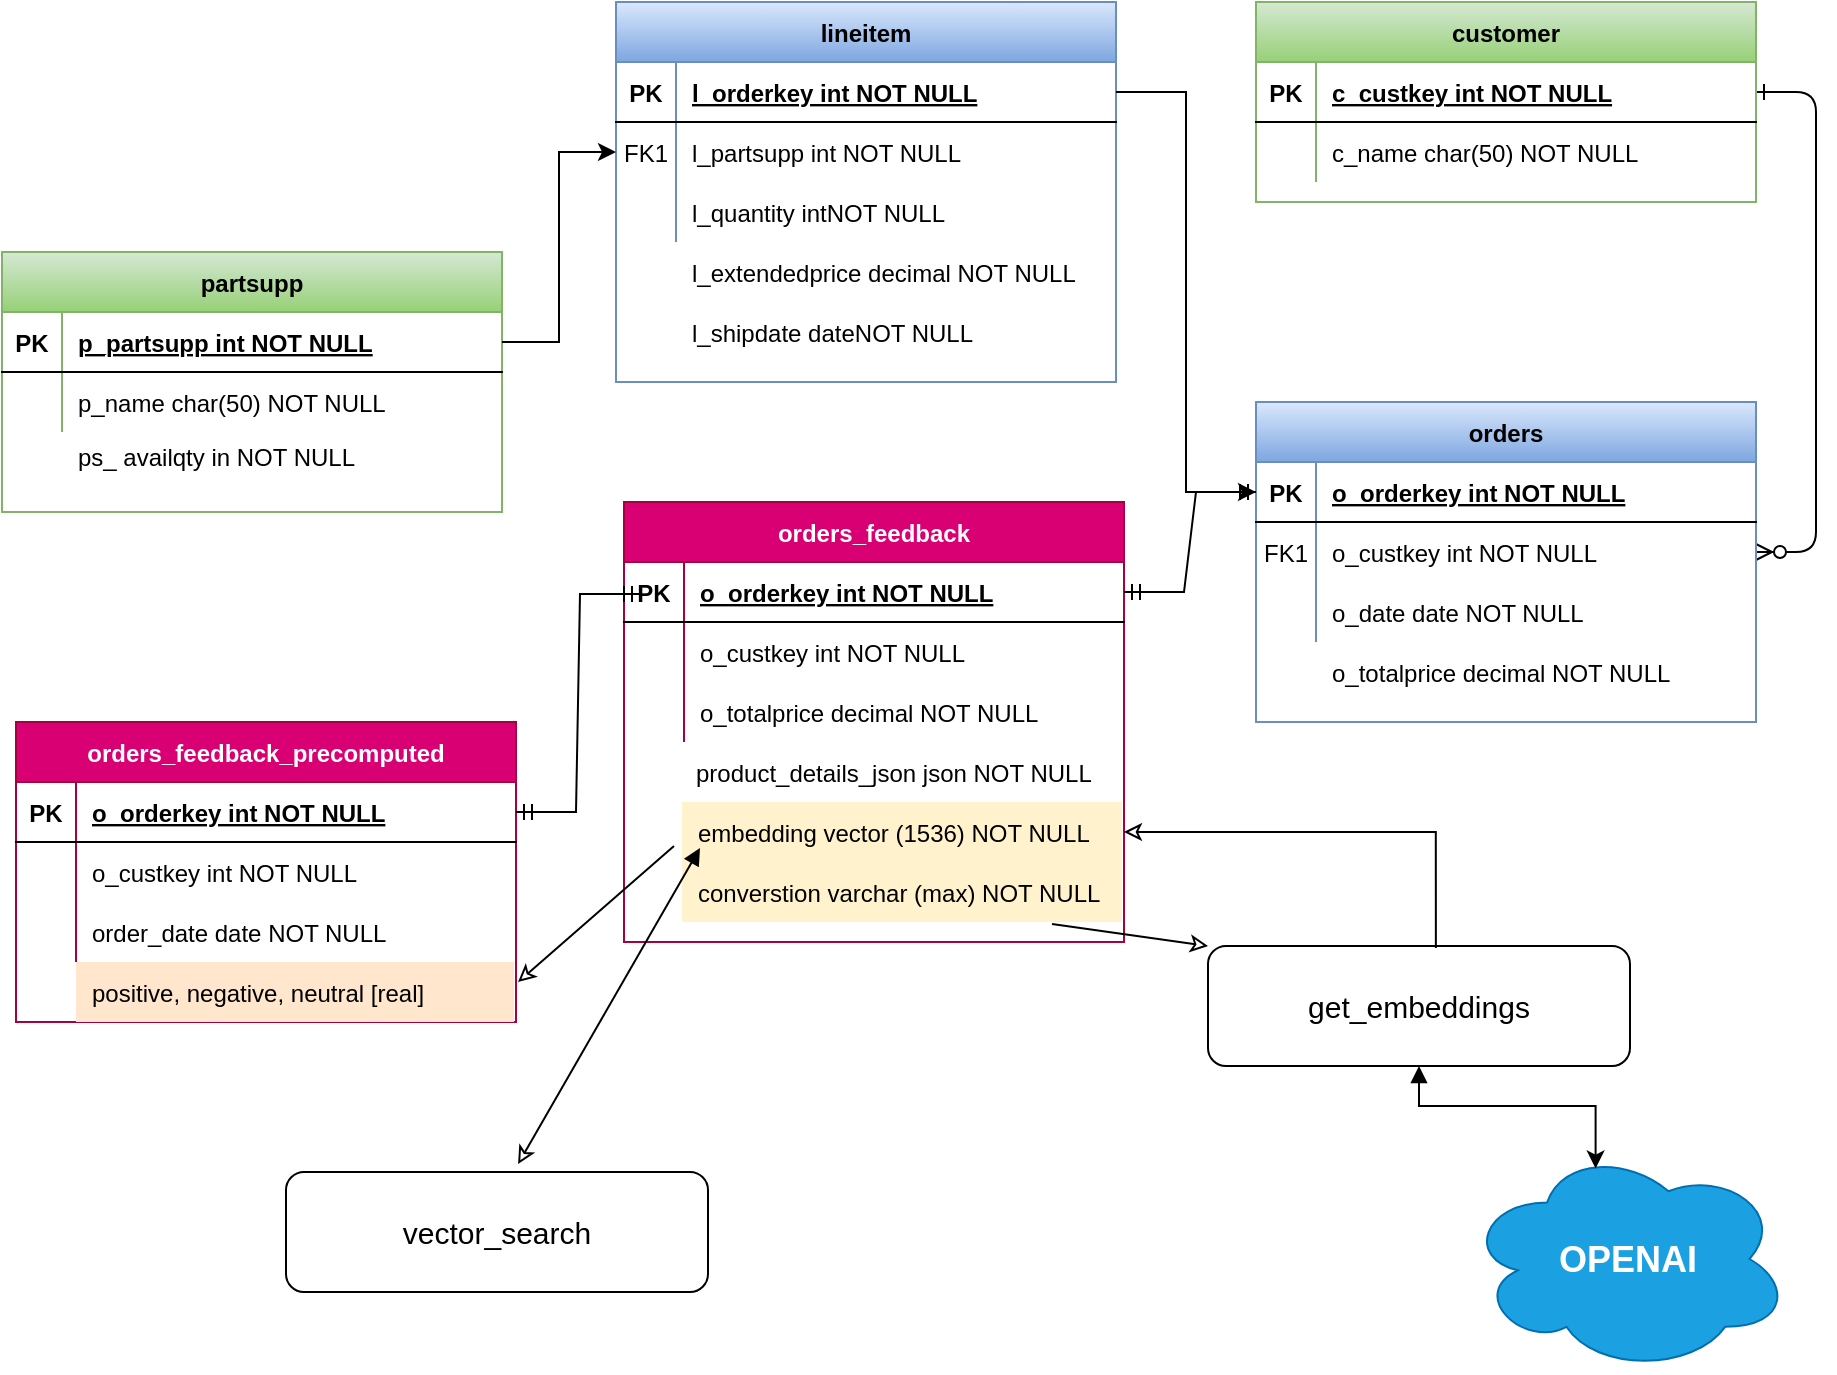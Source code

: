 <mxfile version="26.1.0">
  <diagram id="R2lEEEUBdFMjLlhIrx00" name="Page-1">
    <mxGraphModel dx="1552" dy="774" grid="0" gridSize="10" guides="1" tooltips="1" connect="1" arrows="1" fold="1" page="0" pageScale="1" pageWidth="850" pageHeight="1100" math="0" shadow="0" extFonts="Permanent Marker^https://fonts.googleapis.com/css?family=Permanent+Marker">
      <root>
        <mxCell id="0" />
        <mxCell id="1" parent="0" />
        <mxCell id="C-vyLk0tnHw3VtMMgP7b-1" value="" style="edgeStyle=entityRelationEdgeStyle;endArrow=ERzeroToMany;startArrow=ERone;endFill=1;startFill=0;" parent="1" source="C-vyLk0tnHw3VtMMgP7b-24" target="C-vyLk0tnHw3VtMMgP7b-6" edge="1">
          <mxGeometry width="100" height="100" relative="1" as="geometry">
            <mxPoint x="340" y="720" as="sourcePoint" />
            <mxPoint x="440" y="620" as="targetPoint" />
          </mxGeometry>
        </mxCell>
        <mxCell id="C-vyLk0tnHw3VtMMgP7b-2" value="orders" style="shape=table;startSize=30;container=1;collapsible=1;childLayout=tableLayout;fixedRows=1;rowLines=0;fontStyle=1;align=center;resizeLast=1;fillColor=#dae8fc;gradientColor=#7ea6e0;strokeColor=#6c8ebf;" parent="1" vertex="1">
          <mxGeometry x="550" y="270" width="250" height="160" as="geometry" />
        </mxCell>
        <mxCell id="C-vyLk0tnHw3VtMMgP7b-3" value="" style="shape=partialRectangle;collapsible=0;dropTarget=0;pointerEvents=0;fillColor=none;points=[[0,0.5],[1,0.5]];portConstraint=eastwest;top=0;left=0;right=0;bottom=1;" parent="C-vyLk0tnHw3VtMMgP7b-2" vertex="1">
          <mxGeometry y="30" width="250" height="30" as="geometry" />
        </mxCell>
        <mxCell id="C-vyLk0tnHw3VtMMgP7b-4" value="PK" style="shape=partialRectangle;overflow=hidden;connectable=0;fillColor=none;top=0;left=0;bottom=0;right=0;fontStyle=1;" parent="C-vyLk0tnHw3VtMMgP7b-3" vertex="1">
          <mxGeometry width="30" height="30" as="geometry">
            <mxRectangle width="30" height="30" as="alternateBounds" />
          </mxGeometry>
        </mxCell>
        <mxCell id="C-vyLk0tnHw3VtMMgP7b-5" value="o_orderkey int NOT NULL " style="shape=partialRectangle;overflow=hidden;connectable=0;fillColor=none;top=0;left=0;bottom=0;right=0;align=left;spacingLeft=6;fontStyle=5;" parent="C-vyLk0tnHw3VtMMgP7b-3" vertex="1">
          <mxGeometry x="30" width="220" height="30" as="geometry">
            <mxRectangle width="220" height="30" as="alternateBounds" />
          </mxGeometry>
        </mxCell>
        <mxCell id="C-vyLk0tnHw3VtMMgP7b-6" value="" style="shape=partialRectangle;collapsible=0;dropTarget=0;pointerEvents=0;fillColor=none;points=[[0,0.5],[1,0.5]];portConstraint=eastwest;top=0;left=0;right=0;bottom=0;" parent="C-vyLk0tnHw3VtMMgP7b-2" vertex="1">
          <mxGeometry y="60" width="250" height="30" as="geometry" />
        </mxCell>
        <mxCell id="C-vyLk0tnHw3VtMMgP7b-7" value="FK1" style="shape=partialRectangle;overflow=hidden;connectable=0;fillColor=none;top=0;left=0;bottom=0;right=0;" parent="C-vyLk0tnHw3VtMMgP7b-6" vertex="1">
          <mxGeometry width="30" height="30" as="geometry">
            <mxRectangle width="30" height="30" as="alternateBounds" />
          </mxGeometry>
        </mxCell>
        <mxCell id="C-vyLk0tnHw3VtMMgP7b-8" value="o_custkey int NOT NULL" style="shape=partialRectangle;overflow=hidden;connectable=0;fillColor=none;top=0;left=0;bottom=0;right=0;align=left;spacingLeft=6;" parent="C-vyLk0tnHw3VtMMgP7b-6" vertex="1">
          <mxGeometry x="30" width="220" height="30" as="geometry">
            <mxRectangle width="220" height="30" as="alternateBounds" />
          </mxGeometry>
        </mxCell>
        <mxCell id="C-vyLk0tnHw3VtMMgP7b-9" value="" style="shape=partialRectangle;collapsible=0;dropTarget=0;pointerEvents=0;fillColor=none;points=[[0,0.5],[1,0.5]];portConstraint=eastwest;top=0;left=0;right=0;bottom=0;" parent="C-vyLk0tnHw3VtMMgP7b-2" vertex="1">
          <mxGeometry y="90" width="250" height="30" as="geometry" />
        </mxCell>
        <mxCell id="C-vyLk0tnHw3VtMMgP7b-10" value="" style="shape=partialRectangle;overflow=hidden;connectable=0;fillColor=none;top=0;left=0;bottom=0;right=0;" parent="C-vyLk0tnHw3VtMMgP7b-9" vertex="1">
          <mxGeometry width="30" height="30" as="geometry">
            <mxRectangle width="30" height="30" as="alternateBounds" />
          </mxGeometry>
        </mxCell>
        <mxCell id="C-vyLk0tnHw3VtMMgP7b-11" value="o_date date NOT NULL" style="shape=partialRectangle;overflow=hidden;connectable=0;fillColor=none;top=0;left=0;bottom=0;right=0;align=left;spacingLeft=6;" parent="C-vyLk0tnHw3VtMMgP7b-9" vertex="1">
          <mxGeometry x="30" width="220" height="30" as="geometry">
            <mxRectangle width="220" height="30" as="alternateBounds" />
          </mxGeometry>
        </mxCell>
        <mxCell id="C-vyLk0tnHw3VtMMgP7b-23" value="customer" style="shape=table;startSize=30;container=1;collapsible=1;childLayout=tableLayout;fixedRows=1;rowLines=0;fontStyle=1;align=center;resizeLast=1;fillColor=#d5e8d4;gradientColor=#97d077;strokeColor=#82b366;" parent="1" vertex="1">
          <mxGeometry x="550" y="70" width="250" height="100" as="geometry" />
        </mxCell>
        <mxCell id="C-vyLk0tnHw3VtMMgP7b-24" value="" style="shape=partialRectangle;collapsible=0;dropTarget=0;pointerEvents=0;fillColor=none;points=[[0,0.5],[1,0.5]];portConstraint=eastwest;top=0;left=0;right=0;bottom=1;" parent="C-vyLk0tnHw3VtMMgP7b-23" vertex="1">
          <mxGeometry y="30" width="250" height="30" as="geometry" />
        </mxCell>
        <mxCell id="C-vyLk0tnHw3VtMMgP7b-25" value="PK" style="shape=partialRectangle;overflow=hidden;connectable=0;fillColor=none;top=0;left=0;bottom=0;right=0;fontStyle=1;" parent="C-vyLk0tnHw3VtMMgP7b-24" vertex="1">
          <mxGeometry width="30" height="30" as="geometry">
            <mxRectangle width="30" height="30" as="alternateBounds" />
          </mxGeometry>
        </mxCell>
        <mxCell id="C-vyLk0tnHw3VtMMgP7b-26" value="c_custkey int NOT NULL " style="shape=partialRectangle;overflow=hidden;connectable=0;fillColor=none;top=0;left=0;bottom=0;right=0;align=left;spacingLeft=6;fontStyle=5;" parent="C-vyLk0tnHw3VtMMgP7b-24" vertex="1">
          <mxGeometry x="30" width="220" height="30" as="geometry">
            <mxRectangle width="220" height="30" as="alternateBounds" />
          </mxGeometry>
        </mxCell>
        <mxCell id="C-vyLk0tnHw3VtMMgP7b-27" value="" style="shape=partialRectangle;collapsible=0;dropTarget=0;pointerEvents=0;fillColor=none;points=[[0,0.5],[1,0.5]];portConstraint=eastwest;top=0;left=0;right=0;bottom=0;" parent="C-vyLk0tnHw3VtMMgP7b-23" vertex="1">
          <mxGeometry y="60" width="250" height="30" as="geometry" />
        </mxCell>
        <mxCell id="C-vyLk0tnHw3VtMMgP7b-28" value="" style="shape=partialRectangle;overflow=hidden;connectable=0;fillColor=none;top=0;left=0;bottom=0;right=0;" parent="C-vyLk0tnHw3VtMMgP7b-27" vertex="1">
          <mxGeometry width="30" height="30" as="geometry">
            <mxRectangle width="30" height="30" as="alternateBounds" />
          </mxGeometry>
        </mxCell>
        <mxCell id="C-vyLk0tnHw3VtMMgP7b-29" value="c_name char(50) NOT NULL" style="shape=partialRectangle;overflow=hidden;connectable=0;fillColor=none;top=0;left=0;bottom=0;right=0;align=left;spacingLeft=6;" parent="C-vyLk0tnHw3VtMMgP7b-27" vertex="1">
          <mxGeometry x="30" width="220" height="30" as="geometry">
            <mxRectangle width="220" height="30" as="alternateBounds" />
          </mxGeometry>
        </mxCell>
        <mxCell id="rW9-hff_1L0auaTRV0u3-1" value="orders_feedback" style="shape=table;startSize=30;container=1;collapsible=1;childLayout=tableLayout;fixedRows=1;rowLines=0;fontStyle=1;align=center;resizeLast=1;fillColor=#d80073;strokeColor=#A50040;fontColor=#ffffff;" parent="1" vertex="1">
          <mxGeometry x="234" y="320" width="250" height="220" as="geometry" />
        </mxCell>
        <mxCell id="rW9-hff_1L0auaTRV0u3-2" value="" style="shape=partialRectangle;collapsible=0;dropTarget=0;pointerEvents=0;fillColor=none;points=[[0,0.5],[1,0.5]];portConstraint=eastwest;top=0;left=0;right=0;bottom=1;" parent="rW9-hff_1L0auaTRV0u3-1" vertex="1">
          <mxGeometry y="30" width="250" height="30" as="geometry" />
        </mxCell>
        <mxCell id="rW9-hff_1L0auaTRV0u3-3" value="PK" style="shape=partialRectangle;overflow=hidden;connectable=0;fillColor=none;top=0;left=0;bottom=0;right=0;fontStyle=1;" parent="rW9-hff_1L0auaTRV0u3-2" vertex="1">
          <mxGeometry width="30" height="30" as="geometry">
            <mxRectangle width="30" height="30" as="alternateBounds" />
          </mxGeometry>
        </mxCell>
        <mxCell id="rW9-hff_1L0auaTRV0u3-4" value="o_orderkey int NOT NULL " style="shape=partialRectangle;overflow=hidden;connectable=0;fillColor=none;top=0;left=0;bottom=0;right=0;align=left;spacingLeft=6;fontStyle=5;" parent="rW9-hff_1L0auaTRV0u3-2" vertex="1">
          <mxGeometry x="30" width="220" height="30" as="geometry">
            <mxRectangle width="220" height="30" as="alternateBounds" />
          </mxGeometry>
        </mxCell>
        <mxCell id="rW9-hff_1L0auaTRV0u3-5" value="" style="shape=partialRectangle;collapsible=0;dropTarget=0;pointerEvents=0;fillColor=none;points=[[0,0.5],[1,0.5]];portConstraint=eastwest;top=0;left=0;right=0;bottom=0;" parent="rW9-hff_1L0auaTRV0u3-1" vertex="1">
          <mxGeometry y="60" width="250" height="30" as="geometry" />
        </mxCell>
        <mxCell id="rW9-hff_1L0auaTRV0u3-6" value="" style="shape=partialRectangle;overflow=hidden;connectable=0;fillColor=none;top=0;left=0;bottom=0;right=0;" parent="rW9-hff_1L0auaTRV0u3-5" vertex="1">
          <mxGeometry width="30" height="30" as="geometry">
            <mxRectangle width="30" height="30" as="alternateBounds" />
          </mxGeometry>
        </mxCell>
        <mxCell id="rW9-hff_1L0auaTRV0u3-7" value="o_custkey int NOT NULL" style="shape=partialRectangle;overflow=hidden;connectable=0;fillColor=none;top=0;left=0;bottom=0;right=0;align=left;spacingLeft=6;" parent="rW9-hff_1L0auaTRV0u3-5" vertex="1">
          <mxGeometry x="30" width="220" height="30" as="geometry">
            <mxRectangle width="220" height="30" as="alternateBounds" />
          </mxGeometry>
        </mxCell>
        <mxCell id="rW9-hff_1L0auaTRV0u3-8" value="" style="shape=partialRectangle;collapsible=0;dropTarget=0;pointerEvents=0;fillColor=none;points=[[0,0.5],[1,0.5]];portConstraint=eastwest;top=0;left=0;right=0;bottom=0;" parent="rW9-hff_1L0auaTRV0u3-1" vertex="1">
          <mxGeometry y="90" width="250" height="30" as="geometry" />
        </mxCell>
        <mxCell id="rW9-hff_1L0auaTRV0u3-9" value="" style="shape=partialRectangle;overflow=hidden;connectable=0;fillColor=none;top=0;left=0;bottom=0;right=0;" parent="rW9-hff_1L0auaTRV0u3-8" vertex="1">
          <mxGeometry width="30" height="30" as="geometry">
            <mxRectangle width="30" height="30" as="alternateBounds" />
          </mxGeometry>
        </mxCell>
        <mxCell id="rW9-hff_1L0auaTRV0u3-10" value="o_totalprice decimal NOT NULL" style="shape=partialRectangle;overflow=hidden;connectable=0;fillColor=none;top=0;left=0;bottom=0;right=0;align=left;spacingLeft=6;" parent="rW9-hff_1L0auaTRV0u3-8" vertex="1">
          <mxGeometry x="30" width="220" height="30" as="geometry">
            <mxRectangle width="220" height="30" as="alternateBounds" />
          </mxGeometry>
        </mxCell>
        <mxCell id="rW9-hff_1L0auaTRV0u3-12" value="converstion varchar (max) NOT NULL" style="shape=partialRectangle;overflow=hidden;connectable=0;fillColor=#fff2cc;top=0;left=0;bottom=0;right=0;align=left;spacingLeft=6;strokeColor=#d6b656;" parent="1" vertex="1">
          <mxGeometry x="263" y="500" width="220" height="30" as="geometry">
            <mxRectangle width="220" height="30" as="alternateBounds" />
          </mxGeometry>
        </mxCell>
        <mxCell id="rW9-hff_1L0auaTRV0u3-13" value="embedding vector (1536) NOT NULL" style="shape=partialRectangle;overflow=hidden;connectable=0;fillColor=#fff2cc;top=0;left=0;bottom=0;right=0;align=left;spacingLeft=6;strokeColor=#d6b656;" parent="1" vertex="1">
          <mxGeometry x="263" y="470" width="220" height="30" as="geometry">
            <mxRectangle width="220" height="30" as="alternateBounds" />
          </mxGeometry>
        </mxCell>
        <mxCell id="rW9-hff_1L0auaTRV0u3-14" value="" style="edgeStyle=entityRelationEdgeStyle;fontSize=12;html=1;endArrow=ERmandOne;startArrow=ERmandOne;rounded=0;exitX=1;exitY=0.5;exitDx=0;exitDy=0;entryX=0;entryY=0.5;entryDx=0;entryDy=0;" parent="1" source="rW9-hff_1L0auaTRV0u3-2" target="C-vyLk0tnHw3VtMMgP7b-3" edge="1">
          <mxGeometry width="100" height="100" relative="1" as="geometry">
            <mxPoint x="290" y="420" as="sourcePoint" />
            <mxPoint x="390" y="320" as="targetPoint" />
          </mxGeometry>
        </mxCell>
        <mxCell id="rW9-hff_1L0auaTRV0u3-16" value="orders_feedback_precomputed" style="shape=table;startSize=30;container=1;collapsible=1;childLayout=tableLayout;fixedRows=1;rowLines=0;fontStyle=1;align=center;resizeLast=1;fillColor=#d80073;strokeColor=#A50040;fontColor=#ffffff;" parent="1" vertex="1">
          <mxGeometry x="-70" y="430" width="250" height="150" as="geometry" />
        </mxCell>
        <mxCell id="rW9-hff_1L0auaTRV0u3-17" value="" style="shape=partialRectangle;collapsible=0;dropTarget=0;pointerEvents=0;fillColor=none;points=[[0,0.5],[1,0.5]];portConstraint=eastwest;top=0;left=0;right=0;bottom=1;" parent="rW9-hff_1L0auaTRV0u3-16" vertex="1">
          <mxGeometry y="30" width="250" height="30" as="geometry" />
        </mxCell>
        <mxCell id="rW9-hff_1L0auaTRV0u3-18" value="PK" style="shape=partialRectangle;overflow=hidden;connectable=0;fillColor=none;top=0;left=0;bottom=0;right=0;fontStyle=1;" parent="rW9-hff_1L0auaTRV0u3-17" vertex="1">
          <mxGeometry width="30" height="30" as="geometry">
            <mxRectangle width="30" height="30" as="alternateBounds" />
          </mxGeometry>
        </mxCell>
        <mxCell id="rW9-hff_1L0auaTRV0u3-19" value="o_orderkey int NOT NULL " style="shape=partialRectangle;overflow=hidden;connectable=0;fillColor=none;top=0;left=0;bottom=0;right=0;align=left;spacingLeft=6;fontStyle=5;" parent="rW9-hff_1L0auaTRV0u3-17" vertex="1">
          <mxGeometry x="30" width="220" height="30" as="geometry">
            <mxRectangle width="220" height="30" as="alternateBounds" />
          </mxGeometry>
        </mxCell>
        <mxCell id="rW9-hff_1L0auaTRV0u3-20" value="" style="shape=partialRectangle;collapsible=0;dropTarget=0;pointerEvents=0;fillColor=none;points=[[0,0.5],[1,0.5]];portConstraint=eastwest;top=0;left=0;right=0;bottom=0;" parent="rW9-hff_1L0auaTRV0u3-16" vertex="1">
          <mxGeometry y="60" width="250" height="30" as="geometry" />
        </mxCell>
        <mxCell id="rW9-hff_1L0auaTRV0u3-21" value="" style="shape=partialRectangle;overflow=hidden;connectable=0;fillColor=none;top=0;left=0;bottom=0;right=0;" parent="rW9-hff_1L0auaTRV0u3-20" vertex="1">
          <mxGeometry width="30" height="30" as="geometry">
            <mxRectangle width="30" height="30" as="alternateBounds" />
          </mxGeometry>
        </mxCell>
        <mxCell id="rW9-hff_1L0auaTRV0u3-22" value="o_custkey int NOT NULL" style="shape=partialRectangle;overflow=hidden;connectable=0;fillColor=none;top=0;left=0;bottom=0;right=0;align=left;spacingLeft=6;" parent="rW9-hff_1L0auaTRV0u3-20" vertex="1">
          <mxGeometry x="30" width="220" height="30" as="geometry">
            <mxRectangle width="220" height="30" as="alternateBounds" />
          </mxGeometry>
        </mxCell>
        <mxCell id="rW9-hff_1L0auaTRV0u3-23" value="" style="shape=partialRectangle;collapsible=0;dropTarget=0;pointerEvents=0;fillColor=none;points=[[0,0.5],[1,0.5]];portConstraint=eastwest;top=0;left=0;right=0;bottom=0;" parent="rW9-hff_1L0auaTRV0u3-16" vertex="1">
          <mxGeometry y="90" width="250" height="30" as="geometry" />
        </mxCell>
        <mxCell id="rW9-hff_1L0auaTRV0u3-24" value="" style="shape=partialRectangle;overflow=hidden;connectable=0;fillColor=none;top=0;left=0;bottom=0;right=0;" parent="rW9-hff_1L0auaTRV0u3-23" vertex="1">
          <mxGeometry width="30" height="30" as="geometry">
            <mxRectangle width="30" height="30" as="alternateBounds" />
          </mxGeometry>
        </mxCell>
        <mxCell id="rW9-hff_1L0auaTRV0u3-25" value="order_date date NOT NULL" style="shape=partialRectangle;overflow=hidden;connectable=0;fillColor=none;top=0;left=0;bottom=0;right=0;align=left;spacingLeft=6;" parent="rW9-hff_1L0auaTRV0u3-23" vertex="1">
          <mxGeometry x="30" width="220" height="30" as="geometry">
            <mxRectangle width="220" height="30" as="alternateBounds" />
          </mxGeometry>
        </mxCell>
        <mxCell id="rW9-hff_1L0auaTRV0u3-27" value="positive, negative, neutral [real]" style="shape=partialRectangle;overflow=hidden;connectable=0;fillColor=#ffe6cc;top=0;left=0;bottom=0;right=0;align=left;spacingLeft=6;strokeColor=#d79b00;" parent="1" vertex="1">
          <mxGeometry x="-40" y="550" width="219" height="30" as="geometry">
            <mxRectangle width="220" height="30" as="alternateBounds" />
          </mxGeometry>
        </mxCell>
        <mxCell id="rW9-hff_1L0auaTRV0u3-29" value="" style="edgeStyle=entityRelationEdgeStyle;fontSize=12;html=1;endArrow=ERmandOne;startArrow=ERmandOne;rounded=0;entryX=0.032;entryY=0.533;entryDx=0;entryDy=0;entryPerimeter=0;" parent="1" source="rW9-hff_1L0auaTRV0u3-17" target="rW9-hff_1L0auaTRV0u3-2" edge="1">
          <mxGeometry width="100" height="100" relative="1" as="geometry">
            <mxPoint x="400" y="697.5" as="sourcePoint" />
            <mxPoint x="640" y="432.5" as="targetPoint" />
          </mxGeometry>
        </mxCell>
        <mxCell id="rW9-hff_1L0auaTRV0u3-33" value="lineitem" style="shape=table;startSize=30;container=1;collapsible=1;childLayout=tableLayout;fixedRows=1;rowLines=0;fontStyle=1;align=center;resizeLast=1;fillColor=#dae8fc;gradientColor=#7ea6e0;strokeColor=#6c8ebf;" parent="1" vertex="1">
          <mxGeometry x="230" y="70" width="250" height="190" as="geometry" />
        </mxCell>
        <mxCell id="rW9-hff_1L0auaTRV0u3-34" value="" style="shape=partialRectangle;collapsible=0;dropTarget=0;pointerEvents=0;fillColor=none;points=[[0,0.5],[1,0.5]];portConstraint=eastwest;top=0;left=0;right=0;bottom=1;" parent="rW9-hff_1L0auaTRV0u3-33" vertex="1">
          <mxGeometry y="30" width="250" height="30" as="geometry" />
        </mxCell>
        <mxCell id="rW9-hff_1L0auaTRV0u3-35" value="PK" style="shape=partialRectangle;overflow=hidden;connectable=0;fillColor=none;top=0;left=0;bottom=0;right=0;fontStyle=1;" parent="rW9-hff_1L0auaTRV0u3-34" vertex="1">
          <mxGeometry width="30" height="30" as="geometry">
            <mxRectangle width="30" height="30" as="alternateBounds" />
          </mxGeometry>
        </mxCell>
        <mxCell id="rW9-hff_1L0auaTRV0u3-36" value="l_orderkey int NOT NULL " style="shape=partialRectangle;overflow=hidden;connectable=0;fillColor=none;top=0;left=0;bottom=0;right=0;align=left;spacingLeft=6;fontStyle=5;" parent="rW9-hff_1L0auaTRV0u3-34" vertex="1">
          <mxGeometry x="30" width="220" height="30" as="geometry">
            <mxRectangle width="220" height="30" as="alternateBounds" />
          </mxGeometry>
        </mxCell>
        <mxCell id="rW9-hff_1L0auaTRV0u3-37" value="" style="shape=partialRectangle;collapsible=0;dropTarget=0;pointerEvents=0;fillColor=none;points=[[0,0.5],[1,0.5]];portConstraint=eastwest;top=0;left=0;right=0;bottom=0;" parent="rW9-hff_1L0auaTRV0u3-33" vertex="1">
          <mxGeometry y="60" width="250" height="30" as="geometry" />
        </mxCell>
        <mxCell id="rW9-hff_1L0auaTRV0u3-38" value="FK1" style="shape=partialRectangle;overflow=hidden;connectable=0;fillColor=none;top=0;left=0;bottom=0;right=0;" parent="rW9-hff_1L0auaTRV0u3-37" vertex="1">
          <mxGeometry width="30" height="30" as="geometry">
            <mxRectangle width="30" height="30" as="alternateBounds" />
          </mxGeometry>
        </mxCell>
        <mxCell id="rW9-hff_1L0auaTRV0u3-39" value="l_partsupp int NOT NULL" style="shape=partialRectangle;overflow=hidden;connectable=0;fillColor=none;top=0;left=0;bottom=0;right=0;align=left;spacingLeft=6;" parent="rW9-hff_1L0auaTRV0u3-37" vertex="1">
          <mxGeometry x="30" width="220" height="30" as="geometry">
            <mxRectangle width="220" height="30" as="alternateBounds" />
          </mxGeometry>
        </mxCell>
        <mxCell id="rW9-hff_1L0auaTRV0u3-40" value="" style="shape=partialRectangle;collapsible=0;dropTarget=0;pointerEvents=0;fillColor=none;points=[[0,0.5],[1,0.5]];portConstraint=eastwest;top=0;left=0;right=0;bottom=0;" parent="rW9-hff_1L0auaTRV0u3-33" vertex="1">
          <mxGeometry y="90" width="250" height="30" as="geometry" />
        </mxCell>
        <mxCell id="rW9-hff_1L0auaTRV0u3-41" value="" style="shape=partialRectangle;overflow=hidden;connectable=0;fillColor=none;top=0;left=0;bottom=0;right=0;" parent="rW9-hff_1L0auaTRV0u3-40" vertex="1">
          <mxGeometry width="30" height="30" as="geometry">
            <mxRectangle width="30" height="30" as="alternateBounds" />
          </mxGeometry>
        </mxCell>
        <mxCell id="rW9-hff_1L0auaTRV0u3-42" value="l_quantity intNOT NULL" style="shape=partialRectangle;overflow=hidden;connectable=0;fillColor=none;top=0;left=0;bottom=0;right=0;align=left;spacingLeft=6;" parent="rW9-hff_1L0auaTRV0u3-40" vertex="1">
          <mxGeometry x="30" width="220" height="30" as="geometry">
            <mxRectangle width="220" height="30" as="alternateBounds" />
          </mxGeometry>
        </mxCell>
        <mxCell id="rW9-hff_1L0auaTRV0u3-44" style="edgeStyle=orthogonalEdgeStyle;rounded=0;orthogonalLoop=1;jettySize=auto;html=1;" parent="1" source="rW9-hff_1L0auaTRV0u3-34" target="C-vyLk0tnHw3VtMMgP7b-3" edge="1">
          <mxGeometry relative="1" as="geometry" />
        </mxCell>
        <mxCell id="rW9-hff_1L0auaTRV0u3-45" value="partsupp" style="shape=table;startSize=30;container=1;collapsible=1;childLayout=tableLayout;fixedRows=1;rowLines=0;fontStyle=1;align=center;resizeLast=1;fillColor=#d5e8d4;gradientColor=#97d077;strokeColor=#82b366;" parent="1" vertex="1">
          <mxGeometry x="-77" y="195" width="250" height="130" as="geometry" />
        </mxCell>
        <mxCell id="rW9-hff_1L0auaTRV0u3-46" value="" style="shape=partialRectangle;collapsible=0;dropTarget=0;pointerEvents=0;fillColor=none;points=[[0,0.5],[1,0.5]];portConstraint=eastwest;top=0;left=0;right=0;bottom=1;" parent="rW9-hff_1L0auaTRV0u3-45" vertex="1">
          <mxGeometry y="30" width="250" height="30" as="geometry" />
        </mxCell>
        <mxCell id="rW9-hff_1L0auaTRV0u3-47" value="PK" style="shape=partialRectangle;overflow=hidden;connectable=0;fillColor=none;top=0;left=0;bottom=0;right=0;fontStyle=1;" parent="rW9-hff_1L0auaTRV0u3-46" vertex="1">
          <mxGeometry width="30" height="30" as="geometry">
            <mxRectangle width="30" height="30" as="alternateBounds" />
          </mxGeometry>
        </mxCell>
        <mxCell id="rW9-hff_1L0auaTRV0u3-48" value="p_partsupp int NOT NULL " style="shape=partialRectangle;overflow=hidden;connectable=0;fillColor=none;top=0;left=0;bottom=0;right=0;align=left;spacingLeft=6;fontStyle=5;" parent="rW9-hff_1L0auaTRV0u3-46" vertex="1">
          <mxGeometry x="30" width="220" height="30" as="geometry">
            <mxRectangle width="220" height="30" as="alternateBounds" />
          </mxGeometry>
        </mxCell>
        <mxCell id="rW9-hff_1L0auaTRV0u3-49" value="" style="shape=partialRectangle;collapsible=0;dropTarget=0;pointerEvents=0;fillColor=none;points=[[0,0.5],[1,0.5]];portConstraint=eastwest;top=0;left=0;right=0;bottom=0;" parent="rW9-hff_1L0auaTRV0u3-45" vertex="1">
          <mxGeometry y="60" width="250" height="30" as="geometry" />
        </mxCell>
        <mxCell id="rW9-hff_1L0auaTRV0u3-50" value="" style="shape=partialRectangle;overflow=hidden;connectable=0;fillColor=none;top=0;left=0;bottom=0;right=0;" parent="rW9-hff_1L0auaTRV0u3-49" vertex="1">
          <mxGeometry width="30" height="30" as="geometry">
            <mxRectangle width="30" height="30" as="alternateBounds" />
          </mxGeometry>
        </mxCell>
        <mxCell id="rW9-hff_1L0auaTRV0u3-51" value="p_name char(50) NOT NULL" style="shape=partialRectangle;overflow=hidden;connectable=0;fillColor=none;top=0;left=0;bottom=0;right=0;align=left;spacingLeft=6;" parent="rW9-hff_1L0auaTRV0u3-49" vertex="1">
          <mxGeometry x="30" width="220" height="30" as="geometry">
            <mxRectangle width="220" height="30" as="alternateBounds" />
          </mxGeometry>
        </mxCell>
        <mxCell id="rW9-hff_1L0auaTRV0u3-52" style="edgeStyle=orthogonalEdgeStyle;rounded=0;orthogonalLoop=1;jettySize=auto;html=1;entryX=0;entryY=0.5;entryDx=0;entryDy=0;" parent="1" source="rW9-hff_1L0auaTRV0u3-46" target="rW9-hff_1L0auaTRV0u3-37" edge="1">
          <mxGeometry relative="1" as="geometry" />
        </mxCell>
        <mxCell id="gE3aScuTx2UQNNXBtrZu-1" value="" style="shape=partialRectangle;collapsible=0;dropTarget=0;pointerEvents=0;fillColor=none;points=[[0,0.5],[1,0.5]];portConstraint=eastwest;top=0;left=0;right=0;bottom=0;" parent="1" vertex="1">
          <mxGeometry x="233" y="522" width="250" height="30" as="geometry" />
        </mxCell>
        <mxCell id="gE3aScuTx2UQNNXBtrZu-2" value="" style="shape=partialRectangle;overflow=hidden;connectable=0;fillColor=none;top=0;left=0;bottom=0;right=0;" parent="gE3aScuTx2UQNNXBtrZu-1" vertex="1">
          <mxGeometry width="30" height="30" as="geometry">
            <mxRectangle width="30" height="30" as="alternateBounds" />
          </mxGeometry>
        </mxCell>
        <mxCell id="gE3aScuTx2UQNNXBtrZu-3" value="product_details_json json NOT NULL" style="shape=partialRectangle;overflow=hidden;connectable=0;fillColor=none;top=0;left=0;bottom=0;right=0;align=left;spacingLeft=6;" parent="gE3aScuTx2UQNNXBtrZu-1" vertex="1">
          <mxGeometry x="29" y="-82" width="220" height="30" as="geometry">
            <mxRectangle width="220" height="30" as="alternateBounds" />
          </mxGeometry>
        </mxCell>
        <mxCell id="gE3aScuTx2UQNNXBtrZu-4" value="o_totalprice decimal NOT NULL" style="shape=partialRectangle;overflow=hidden;connectable=0;fillColor=none;top=0;left=0;bottom=0;right=0;align=left;spacingLeft=6;" parent="1" vertex="1">
          <mxGeometry x="580" y="390" width="220" height="30" as="geometry">
            <mxRectangle width="220" height="30" as="alternateBounds" />
          </mxGeometry>
        </mxCell>
        <mxCell id="gE3aScuTx2UQNNXBtrZu-5" value="l_extendedprice decimal NOT NULL" style="shape=partialRectangle;overflow=hidden;connectable=0;fillColor=none;top=0;left=0;bottom=0;right=0;align=left;spacingLeft=6;" parent="1" vertex="1">
          <mxGeometry x="260" y="190" width="220" height="30" as="geometry">
            <mxRectangle width="220" height="30" as="alternateBounds" />
          </mxGeometry>
        </mxCell>
        <mxCell id="gE3aScuTx2UQNNXBtrZu-6" value="l_shipdate dateNOT NULL" style="shape=partialRectangle;overflow=hidden;connectable=0;fillColor=none;top=0;left=0;bottom=0;right=0;align=left;spacingLeft=6;" parent="1" vertex="1">
          <mxGeometry x="260" y="220" width="220" height="30" as="geometry">
            <mxRectangle width="220" height="30" as="alternateBounds" />
          </mxGeometry>
        </mxCell>
        <mxCell id="gE3aScuTx2UQNNXBtrZu-7" value="ps_ availqty in NOT NULL" style="shape=partialRectangle;overflow=hidden;connectable=0;fillColor=none;top=0;left=0;bottom=0;right=0;align=left;spacingLeft=6;" parent="1" vertex="1">
          <mxGeometry x="-47" y="282" width="220" height="30" as="geometry">
            <mxRectangle width="220" height="30" as="alternateBounds" />
          </mxGeometry>
        </mxCell>
        <mxCell id="9QxqXyVoMfHgSnvh4VZg-1" value="&lt;font style=&quot;font-size: 15px;&quot;&gt;get_embeddings&lt;/font&gt;" style="rounded=1;whiteSpace=wrap;html=1;" vertex="1" parent="1">
          <mxGeometry x="526" y="542" width="211" height="60" as="geometry" />
        </mxCell>
        <mxCell id="9QxqXyVoMfHgSnvh4VZg-2" value="&lt;span style=&quot;font-size: 15px;&quot;&gt;vector_search&lt;/span&gt;" style="rounded=1;whiteSpace=wrap;html=1;" vertex="1" parent="1">
          <mxGeometry x="65" y="655" width="211" height="60" as="geometry" />
        </mxCell>
        <mxCell id="9QxqXyVoMfHgSnvh4VZg-4" value="&lt;font style=&quot;font-size: 18px;&quot;&gt;&lt;b&gt;OPENAI&lt;/b&gt;&lt;/font&gt;" style="ellipse;shape=cloud;whiteSpace=wrap;html=1;fillColor=#1ba1e2;fontColor=#ffffff;strokeColor=#006EAF;" vertex="1" parent="1">
          <mxGeometry x="655" y="642" width="162" height="113" as="geometry" />
        </mxCell>
        <mxCell id="9QxqXyVoMfHgSnvh4VZg-5" style="edgeStyle=orthogonalEdgeStyle;rounded=0;orthogonalLoop=1;jettySize=auto;html=1;entryX=0.4;entryY=0.1;entryDx=0;entryDy=0;entryPerimeter=0;startArrow=block;startFill=1;" edge="1" parent="1" source="9QxqXyVoMfHgSnvh4VZg-1" target="9QxqXyVoMfHgSnvh4VZg-4">
          <mxGeometry relative="1" as="geometry" />
        </mxCell>
        <mxCell id="9QxqXyVoMfHgSnvh4VZg-6" style="edgeStyle=orthogonalEdgeStyle;rounded=0;orthogonalLoop=1;jettySize=auto;html=1;entryX=0.54;entryY=0.017;entryDx=0;entryDy=0;entryPerimeter=0;startArrow=classic;startFill=0;exitX=1;exitY=0.75;exitDx=0;exitDy=0;endArrow=none;" edge="1" parent="1" source="rW9-hff_1L0auaTRV0u3-1" target="9QxqXyVoMfHgSnvh4VZg-1">
          <mxGeometry relative="1" as="geometry">
            <mxPoint x="705" y="623" as="sourcePoint" />
            <mxPoint x="828" y="673" as="targetPoint" />
          </mxGeometry>
        </mxCell>
        <mxCell id="9QxqXyVoMfHgSnvh4VZg-8" value="" style="endArrow=none;startArrow=classic;html=1;rounded=0;entryX=0.86;entryY=0.3;entryDx=0;entryDy=0;entryPerimeter=0;startFill=0;exitX=0;exitY=0;exitDx=0;exitDy=0;" edge="1" parent="1" source="9QxqXyVoMfHgSnvh4VZg-1" target="gE3aScuTx2UQNNXBtrZu-1">
          <mxGeometry width="50" height="50" relative="1" as="geometry">
            <mxPoint x="482" y="614" as="sourcePoint" />
            <mxPoint x="406" y="366" as="targetPoint" />
          </mxGeometry>
        </mxCell>
        <mxCell id="9QxqXyVoMfHgSnvh4VZg-9" value="" style="endArrow=none;startArrow=classic;html=1;rounded=0;startFill=0;" edge="1" parent="1">
          <mxGeometry width="50" height="50" relative="1" as="geometry">
            <mxPoint x="181" y="560" as="sourcePoint" />
            <mxPoint x="259" y="492" as="targetPoint" />
          </mxGeometry>
        </mxCell>
        <mxCell id="9QxqXyVoMfHgSnvh4VZg-10" value="" style="endArrow=block;startArrow=classic;html=1;rounded=0;startFill=0;exitX=0.55;exitY=-0.067;exitDx=0;exitDy=0;exitPerimeter=0;endFill=1;" edge="1" parent="1" source="9QxqXyVoMfHgSnvh4VZg-2">
          <mxGeometry width="50" height="50" relative="1" as="geometry">
            <mxPoint x="191" y="570" as="sourcePoint" />
            <mxPoint x="272" y="493" as="targetPoint" />
          </mxGeometry>
        </mxCell>
      </root>
    </mxGraphModel>
  </diagram>
</mxfile>
